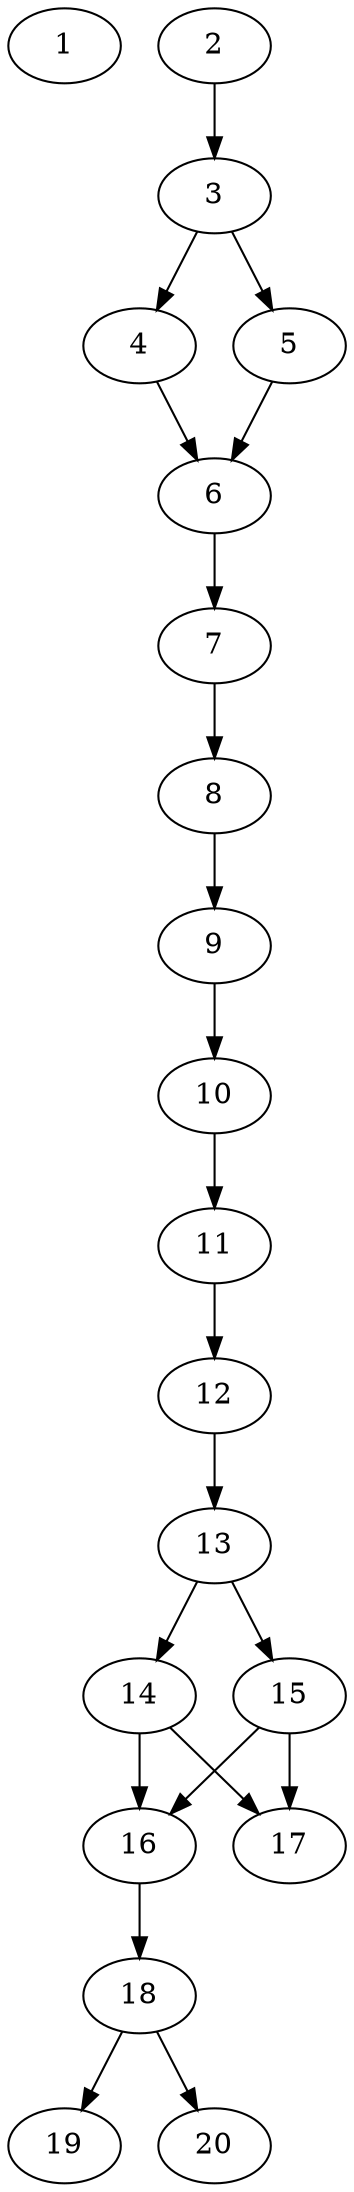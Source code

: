 // DAG automatically generated by daggen at Thu Oct  3 13:58:42 2019
// ./daggen --dot -n 20 --ccr 0.4 --fat 0.3 --regular 0.7 --density 0.9 --mindata 5242880 --maxdata 52428800 
digraph G {
  1 [size="114716160", alpha="0.12", expect_size="45886464"] 
  2 [size="28308480", alpha="0.10", expect_size="11323392"] 
  2 -> 3 [size ="11323392"]
  3 [size="116848640", alpha="0.14", expect_size="46739456"] 
  3 -> 4 [size ="46739456"]
  3 -> 5 [size ="46739456"]
  4 [size="21696000", alpha="0.01", expect_size="8678400"] 
  4 -> 6 [size ="8678400"]
  5 [size="65756160", alpha="0.15", expect_size="26302464"] 
  5 -> 6 [size ="26302464"]
  6 [size="122301440", alpha="0.18", expect_size="48920576"] 
  6 -> 7 [size ="48920576"]
  7 [size="75496960", alpha="0.07", expect_size="30198784"] 
  7 -> 8 [size ="30198784"]
  8 [size="102097920", alpha="0.11", expect_size="40839168"] 
  8 -> 9 [size ="40839168"]
  9 [size="126714880", alpha="0.20", expect_size="50685952"] 
  9 -> 10 [size ="50685952"]
  10 [size="97105920", alpha="0.05", expect_size="38842368"] 
  10 -> 11 [size ="38842368"]
  11 [size="71285760", alpha="0.09", expect_size="28514304"] 
  11 -> 12 [size ="28514304"]
  12 [size="24192000", alpha="0.15", expect_size="9676800"] 
  12 -> 13 [size ="9676800"]
  13 [size="80258560", alpha="0.17", expect_size="32103424"] 
  13 -> 14 [size ="32103424"]
  13 -> 15 [size ="32103424"]
  14 [size="46103040", alpha="0.07", expect_size="18441216"] 
  14 -> 16 [size ="18441216"]
  14 -> 17 [size ="18441216"]
  15 [size="53224960", alpha="0.18", expect_size="21289984"] 
  15 -> 16 [size ="21289984"]
  15 -> 17 [size ="21289984"]
  16 [size="26296320", alpha="0.05", expect_size="10518528"] 
  16 -> 18 [size ="10518528"]
  17 [size="130337280", alpha="0.13", expect_size="52134912"] 
  18 [size="52044800", alpha="0.05", expect_size="20817920"] 
  18 -> 19 [size ="20817920"]
  18 -> 20 [size ="20817920"]
  19 [size="119278080", alpha="0.19", expect_size="47711232"] 
  20 [size="118932480", alpha="0.08", expect_size="47572992"] 
}
